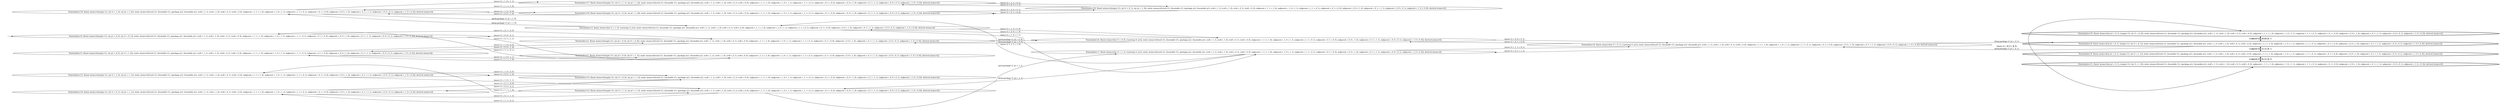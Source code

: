 digraph {
rankdir="LR"
s0[label="State(index=0, fluent atoms=[(empty t1), (at p1 c_0_0), (at t1 c_0_1)], static atoms=[(truck t1), (locatable t1), (package p1), (locatable p1), (cell c_1_1), (cell c_1_0), (cell c_0_1), (cell c_0_0), (adjacent c_1_1 c_1_0), (adjacent c_1_0 c_1_1), (adjacent c_1_1 c_0_1), (adjacent c_0_1 c_0_0), (adjacent c_0_0 c_1_0), (adjacent c_0_1 c_1_1), (adjacent c_0_0 c_0_1), (adjacent c_1_0 c_0_0)], derived atoms=[])"]
s1[label="State(index=1, fluent atoms=[(empty t1), (at p1 c_0_0), (at t1 c_1_1)], static atoms=[(truck t1), (locatable t1), (package p1), (locatable p1), (cell c_1_1), (cell c_1_0), (cell c_0_1), (cell c_0_0), (adjacent c_1_1 c_1_0), (adjacent c_1_0 c_1_1), (adjacent c_1_1 c_0_1), (adjacent c_0_1 c_0_0), (adjacent c_0_0 c_1_0), (adjacent c_0_1 c_1_1), (adjacent c_0_0 c_0_1), (adjacent c_1_0 c_0_0)], derived atoms=[])"]
s2[label="State(index=2, fluent atoms=[(empty t1), (at p1 c_0_0), (at t1 c_0_0)], static atoms=[(truck t1), (locatable t1), (package p1), (locatable p1), (cell c_1_1), (cell c_1_0), (cell c_0_1), (cell c_0_0), (adjacent c_1_1 c_1_0), (adjacent c_1_0 c_1_1), (adjacent c_1_1 c_0_1), (adjacent c_0_1 c_0_0), (adjacent c_0_0 c_1_0), (adjacent c_0_1 c_1_1), (adjacent c_0_0 c_0_1), (adjacent c_1_0 c_0_0)], derived atoms=[])"]
s3[label="State(index=3, fluent atoms=[(empty t1), (at p1 c_0_0), (at t1 c_1_0)], static atoms=[(truck t1), (locatable t1), (package p1), (locatable p1), (cell c_1_1), (cell c_1_0), (cell c_0_1), (cell c_0_0), (adjacent c_1_1 c_1_0), (adjacent c_1_0 c_1_1), (adjacent c_1_1 c_0_1), (adjacent c_0_1 c_0_0), (adjacent c_0_0 c_1_0), (adjacent c_0_1 c_1_1), (adjacent c_0_0 c_0_1), (adjacent c_1_0 c_0_0)], derived atoms=[])"]
s4[label="State(index=4, fluent atoms=[(at t1 c_0_0), (carrying t1 p1)], static atoms=[(truck t1), (locatable t1), (package p1), (locatable p1), (cell c_1_1), (cell c_1_0), (cell c_0_1), (cell c_0_0), (adjacent c_1_1 c_1_0), (adjacent c_1_0 c_1_1), (adjacent c_1_1 c_0_1), (adjacent c_0_1 c_0_0), (adjacent c_0_0 c_1_0), (adjacent c_0_1 c_1_1), (adjacent c_0_0 c_0_1), (adjacent c_1_0 c_0_0)], derived atoms=[])"]
s5[label="State(index=5, fluent atoms=[(at t1 c_1_0), (carrying t1 p1)], static atoms=[(truck t1), (locatable t1), (package p1), (locatable p1), (cell c_1_1), (cell c_1_0), (cell c_0_1), (cell c_0_0), (adjacent c_1_1 c_1_0), (adjacent c_1_0 c_1_1), (adjacent c_1_1 c_0_1), (adjacent c_0_1 c_0_0), (adjacent c_0_0 c_1_0), (adjacent c_0_1 c_1_1), (adjacent c_0_0 c_0_1), (adjacent c_1_0 c_0_0)], derived atoms=[])"]
s6[label="State(index=6, fluent atoms=[(at t1 c_0_1), (carrying t1 p1)], static atoms=[(truck t1), (locatable t1), (package p1), (locatable p1), (cell c_1_1), (cell c_1_0), (cell c_0_1), (cell c_0_0), (adjacent c_1_1 c_1_0), (adjacent c_1_0 c_1_1), (adjacent c_1_1 c_0_1), (adjacent c_0_1 c_0_0), (adjacent c_0_0 c_1_0), (adjacent c_0_1 c_1_1), (adjacent c_0_0 c_0_1), (adjacent c_1_0 c_0_0)], derived atoms=[])"]
s7[label="State(index=7, fluent atoms=[(at t1 c_1_1), (carrying t1 p1)], static atoms=[(truck t1), (locatable t1), (package p1), (locatable p1), (cell c_1_1), (cell c_1_0), (cell c_0_1), (cell c_0_0), (adjacent c_1_1 c_1_0), (adjacent c_1_0 c_1_1), (adjacent c_1_1 c_0_1), (adjacent c_0_1 c_0_0), (adjacent c_0_0 c_1_0), (adjacent c_0_1 c_1_1), (adjacent c_0_0 c_0_1), (adjacent c_1_0 c_0_0)], derived atoms=[])"]
s8[peripheries=2,label="State(index=8, fluent atoms=[(at p1 c_0_1), (empty t1), (at t1 c_0_1)], static atoms=[(truck t1), (locatable t1), (package p1), (locatable p1), (cell c_1_1), (cell c_1_0), (cell c_0_1), (cell c_0_0), (adjacent c_1_1 c_1_0), (adjacent c_1_0 c_1_1), (adjacent c_1_1 c_0_1), (adjacent c_0_1 c_0_0), (adjacent c_0_0 c_1_0), (adjacent c_0_1 c_1_1), (adjacent c_0_0 c_0_1), (adjacent c_1_0 c_0_0)], derived atoms=[])"]
s9[peripheries=2,label="State(index=9, fluent atoms=[(at p1 c_0_1), (empty t1), (at t1 c_1_1)], static atoms=[(truck t1), (locatable t1), (package p1), (locatable p1), (cell c_1_1), (cell c_1_0), (cell c_0_1), (cell c_0_0), (adjacent c_1_1 c_1_0), (adjacent c_1_0 c_1_1), (adjacent c_1_1 c_0_1), (adjacent c_0_1 c_0_0), (adjacent c_0_0 c_1_0), (adjacent c_0_1 c_1_1), (adjacent c_0_0 c_0_1), (adjacent c_1_0 c_0_0)], derived atoms=[])"]
s10[peripheries=2,label="State(index=10, fluent atoms=[(at p1 c_0_1), (empty t1), (at t1 c_0_0)], static atoms=[(truck t1), (locatable t1), (package p1), (locatable p1), (cell c_1_1), (cell c_1_0), (cell c_0_1), (cell c_0_0), (adjacent c_1_1 c_1_0), (adjacent c_1_0 c_1_1), (adjacent c_1_1 c_0_1), (adjacent c_0_1 c_0_0), (adjacent c_0_0 c_1_0), (adjacent c_0_1 c_1_1), (adjacent c_0_0 c_0_1), (adjacent c_1_0 c_0_0)], derived atoms=[])"]
s11[peripheries=2,label="State(index=11, fluent atoms=[(at p1 c_0_1), (empty t1), (at t1 c_1_0)], static atoms=[(truck t1), (locatable t1), (package p1), (locatable p1), (cell c_1_1), (cell c_1_0), (cell c_0_1), (cell c_0_0), (adjacent c_1_1 c_1_0), (adjacent c_1_0 c_1_1), (adjacent c_1_1 c_0_1), (adjacent c_0_1 c_0_0), (adjacent c_0_0 c_1_0), (adjacent c_0_1 c_1_1), (adjacent c_0_0 c_0_1), (adjacent c_1_0 c_0_0)], derived atoms=[])"]
s12[label="State(index=12, fluent atoms=[(empty t1), (at t1 c_1_1), (at p1 c_1_1)], static atoms=[(truck t1), (locatable t1), (package p1), (locatable p1), (cell c_1_1), (cell c_1_0), (cell c_0_1), (cell c_0_0), (adjacent c_1_1 c_1_0), (adjacent c_1_0 c_1_1), (adjacent c_1_1 c_0_1), (adjacent c_0_1 c_0_0), (adjacent c_0_0 c_1_0), (adjacent c_0_1 c_1_1), (adjacent c_0_0 c_0_1), (adjacent c_1_0 c_0_0)], derived atoms=[])"]
s13[label="State(index=13, fluent atoms=[(empty t1), (at t1 c_1_0), (at p1 c_1_1)], static atoms=[(truck t1), (locatable t1), (package p1), (locatable p1), (cell c_1_1), (cell c_1_0), (cell c_0_1), (cell c_0_0), (adjacent c_1_1 c_1_0), (adjacent c_1_0 c_1_1), (adjacent c_1_1 c_0_1), (adjacent c_0_1 c_0_0), (adjacent c_0_0 c_1_0), (adjacent c_0_1 c_1_1), (adjacent c_0_0 c_0_1), (adjacent c_1_0 c_0_0)], derived atoms=[])"]
s14[label="State(index=14, fluent atoms=[(empty t1), (at t1 c_0_1), (at p1 c_1_1)], static atoms=[(truck t1), (locatable t1), (package p1), (locatable p1), (cell c_1_1), (cell c_1_0), (cell c_0_1), (cell c_0_0), (adjacent c_1_1 c_1_0), (adjacent c_1_0 c_1_1), (adjacent c_1_1 c_0_1), (adjacent c_0_1 c_0_0), (adjacent c_0_0 c_1_0), (adjacent c_0_1 c_1_1), (adjacent c_0_0 c_0_1), (adjacent c_1_0 c_0_0)], derived atoms=[])"]
s15[label="State(index=15, fluent atoms=[(empty t1), (at t1 c_0_0), (at p1 c_1_1)], static atoms=[(truck t1), (locatable t1), (package p1), (locatable p1), (cell c_1_1), (cell c_1_0), (cell c_0_1), (cell c_0_0), (adjacent c_1_1 c_1_0), (adjacent c_1_0 c_1_1), (adjacent c_1_1 c_0_1), (adjacent c_0_1 c_0_0), (adjacent c_0_0 c_1_0), (adjacent c_0_1 c_1_1), (adjacent c_0_0 c_0_1), (adjacent c_1_0 c_0_0)], derived atoms=[])"]
s16[label="State(index=16, fluent atoms=[(empty t1), (at t1 c_1_0), (at p1 c_1_0)], static atoms=[(truck t1), (locatable t1), (package p1), (locatable p1), (cell c_1_1), (cell c_1_0), (cell c_0_1), (cell c_0_0), (adjacent c_1_1 c_1_0), (adjacent c_1_0 c_1_1), (adjacent c_1_1 c_0_1), (adjacent c_0_1 c_0_0), (adjacent c_0_0 c_1_0), (adjacent c_0_1 c_1_1), (adjacent c_0_0 c_0_1), (adjacent c_1_0 c_0_0)], derived atoms=[])"]
s17[label="State(index=17, fluent atoms=[(empty t1), (at t1 c_1_1), (at p1 c_1_0)], static atoms=[(truck t1), (locatable t1), (package p1), (locatable p1), (cell c_1_1), (cell c_1_0), (cell c_0_1), (cell c_0_0), (adjacent c_1_1 c_1_0), (adjacent c_1_0 c_1_1), (adjacent c_1_1 c_0_1), (adjacent c_0_1 c_0_0), (adjacent c_0_0 c_1_0), (adjacent c_0_1 c_1_1), (adjacent c_0_0 c_0_1), (adjacent c_1_0 c_0_0)], derived atoms=[])"]
s18[label="State(index=18, fluent atoms=[(empty t1), (at t1 c_0_0), (at p1 c_1_0)], static atoms=[(truck t1), (locatable t1), (package p1), (locatable p1), (cell c_1_1), (cell c_1_0), (cell c_0_1), (cell c_0_0), (adjacent c_1_1 c_1_0), (adjacent c_1_0 c_1_1), (adjacent c_1_1 c_0_1), (adjacent c_0_1 c_0_0), (adjacent c_0_0 c_1_0), (adjacent c_0_1 c_1_1), (adjacent c_0_0 c_0_1), (adjacent c_1_0 c_0_0)], derived atoms=[])"]
s19[label="State(index=19, fluent atoms=[(empty t1), (at t1 c_0_1), (at p1 c_1_0)], static atoms=[(truck t1), (locatable t1), (package p1), (locatable p1), (cell c_1_1), (cell c_1_0), (cell c_0_1), (cell c_0_0), (adjacent c_1_1 c_1_0), (adjacent c_1_0 c_1_1), (adjacent c_1_1 c_0_1), (adjacent c_0_1 c_0_0), (adjacent c_0_0 c_1_0), (adjacent c_0_1 c_1_1), (adjacent c_0_0 c_0_1), (adjacent c_1_0 c_0_0)], derived atoms=[])"]
Dangling [ label = "", style = invis ]
{ rank = same; Dangling }
Dangling -> s0
{ rank = same; s19}
{ rank = same; s1,s15,s17,s18}
{ rank = same; s0,s3,s13,s14,s16}
{ rank = same; s2,s5,s12}
{ rank = same; s4,s7}
{ rank = same; s6}
{ rank = same; s8,s9,s10,s11}
s0->s1 [label="(move t1 c_0_1 c_1_1)"]
s0->s2 [label="(move t1 c_0_1 c_0_0)"]
s2->s3 [label="(move t1 c_0_0 c_1_0)"]
s2->s0 [label="(move t1 c_0_0 c_0_1)"]
s2->s4 [label="(pick-package t1 p1 c_0_0)"]
s4->s5 [label="(move t1 c_0_0 c_1_0)"]
s4->s6 [label="(move t1 c_0_0 c_0_1)"]
s4->s2 [label="(drop-package t1 p1 c_0_0)"]
s6->s7 [label="(move t1 c_0_1 c_1_1)"]
s6->s4 [label="(move t1 c_0_1 c_0_0)"]
s6->s8 [label="(drop-package t1 p1 c_0_1)"]
s8->s9 [label="(move t1 c_0_1 c_1_1)"]
s8->s10 [label="(move t1 c_0_1 c_0_0)"]
s8->s6 [label="(pick-package t1 p1 c_0_1)"]
s10->s11 [label="(move t1 c_0_0 c_1_0)"]
s10->s8 [label="(move t1 c_0_0 c_0_1)"]
s11->s9 [label="(move t1 c_1_0 c_1_1)"]
s11->s10 [label="(move t1 c_1_0 c_0_0)"]
s9->s11 [label="(move t1 c_1_1 c_1_0)"]
s9->s8 [label="(move t1 c_1_1 c_0_1)"]
s7->s5 [label="(move t1 c_1_1 c_1_0)"]
s7->s6 [label="(move t1 c_1_1 c_0_1)"]
s7->s12 [label="(drop-package t1 p1 c_1_1)"]
s12->s13 [label="(move t1 c_1_1 c_1_0)"]
s12->s14 [label="(move t1 c_1_1 c_0_1)"]
s12->s7 [label="(pick-package t1 p1 c_1_1)"]
s14->s12 [label="(move t1 c_0_1 c_1_1)"]
s14->s15 [label="(move t1 c_0_1 c_0_0)"]
s15->s13 [label="(move t1 c_0_0 c_1_0)"]
s15->s14 [label="(move t1 c_0_0 c_0_1)"]
s13->s12 [label="(move t1 c_1_0 c_1_1)"]
s13->s15 [label="(move t1 c_1_0 c_0_0)"]
s5->s7 [label="(move t1 c_1_0 c_1_1)"]
s5->s4 [label="(move t1 c_1_0 c_0_0)"]
s5->s16 [label="(drop-package t1 p1 c_1_0)"]
s16->s17 [label="(move t1 c_1_0 c_1_1)"]
s16->s18 [label="(move t1 c_1_0 c_0_0)"]
s16->s5 [label="(pick-package t1 p1 c_1_0)"]
s18->s16 [label="(move t1 c_0_0 c_1_0)"]
s18->s19 [label="(move t1 c_0_0 c_0_1)"]
s19->s17 [label="(move t1 c_0_1 c_1_1)"]
s19->s18 [label="(move t1 c_0_1 c_0_0)"]
s17->s16 [label="(move t1 c_1_1 c_1_0)"]
s17->s19 [label="(move t1 c_1_1 c_0_1)"]
s3->s1 [label="(move t1 c_1_0 c_1_1)"]
s3->s2 [label="(move t1 c_1_0 c_0_0)"]
s1->s3 [label="(move t1 c_1_1 c_1_0)"]
s1->s0 [label="(move t1 c_1_1 c_0_1)"]
}
